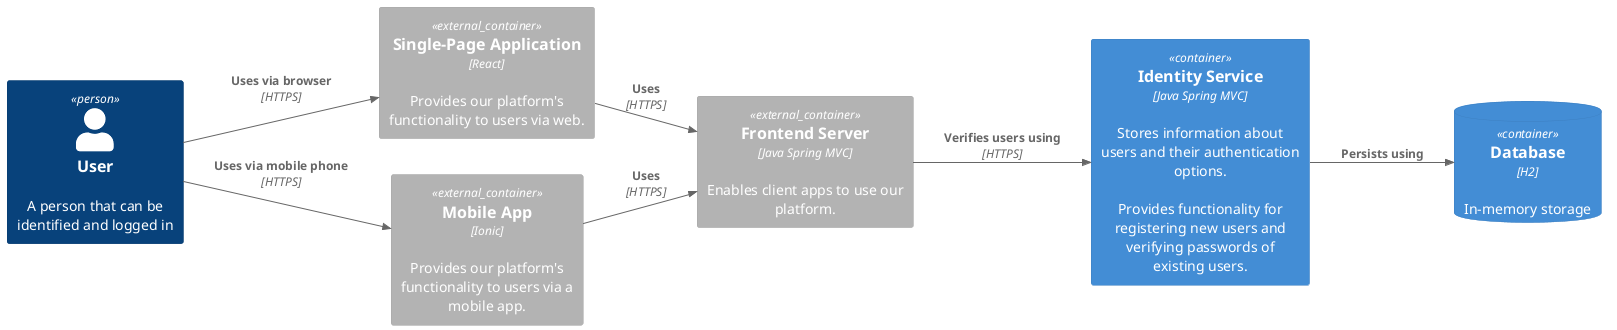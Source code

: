 @startuml
!include <C4/C4_Container.puml>

left to right direction

Person(user, "User", "A person that can be identified and logged in")

Container_Ext(spaContainer, "Single-Page Application", "React", "Provides our platform's functionality to users via web.")
Container_Ext(mobileAppContainer, "Mobile App", "Ionic", "Provides our platform's functionality to users via a mobile app.")
Container_Ext(frontendServerContainer, "Frontend Server", "Java Spring MVC", "Enables client apps to use our platform.")

Rel(user, spaContainer, "Uses via browser", "HTTPS")
Rel(user, mobileAppContainer, "Uses via mobile phone", "HTTPS")

Rel(spaContainer, frontendServerContainer, "Uses", "HTTPS")
Rel(mobileAppContainer, frontendServerContainer, "Uses", "HTTPS")

Container(identityService, "Identity Service", "Java Spring MVC", "Stores information about users and their authentication options.\n\nProvides functionality for registering new users and verifying passwords of existing users.")
ContainerDb(database, "Database", "H2", "In-memory storage")

Rel(identityService, database, "Persists using")

Rel(frontendServerContainer, identityService, "Verifies users using", "HTTPS")

@enduml
